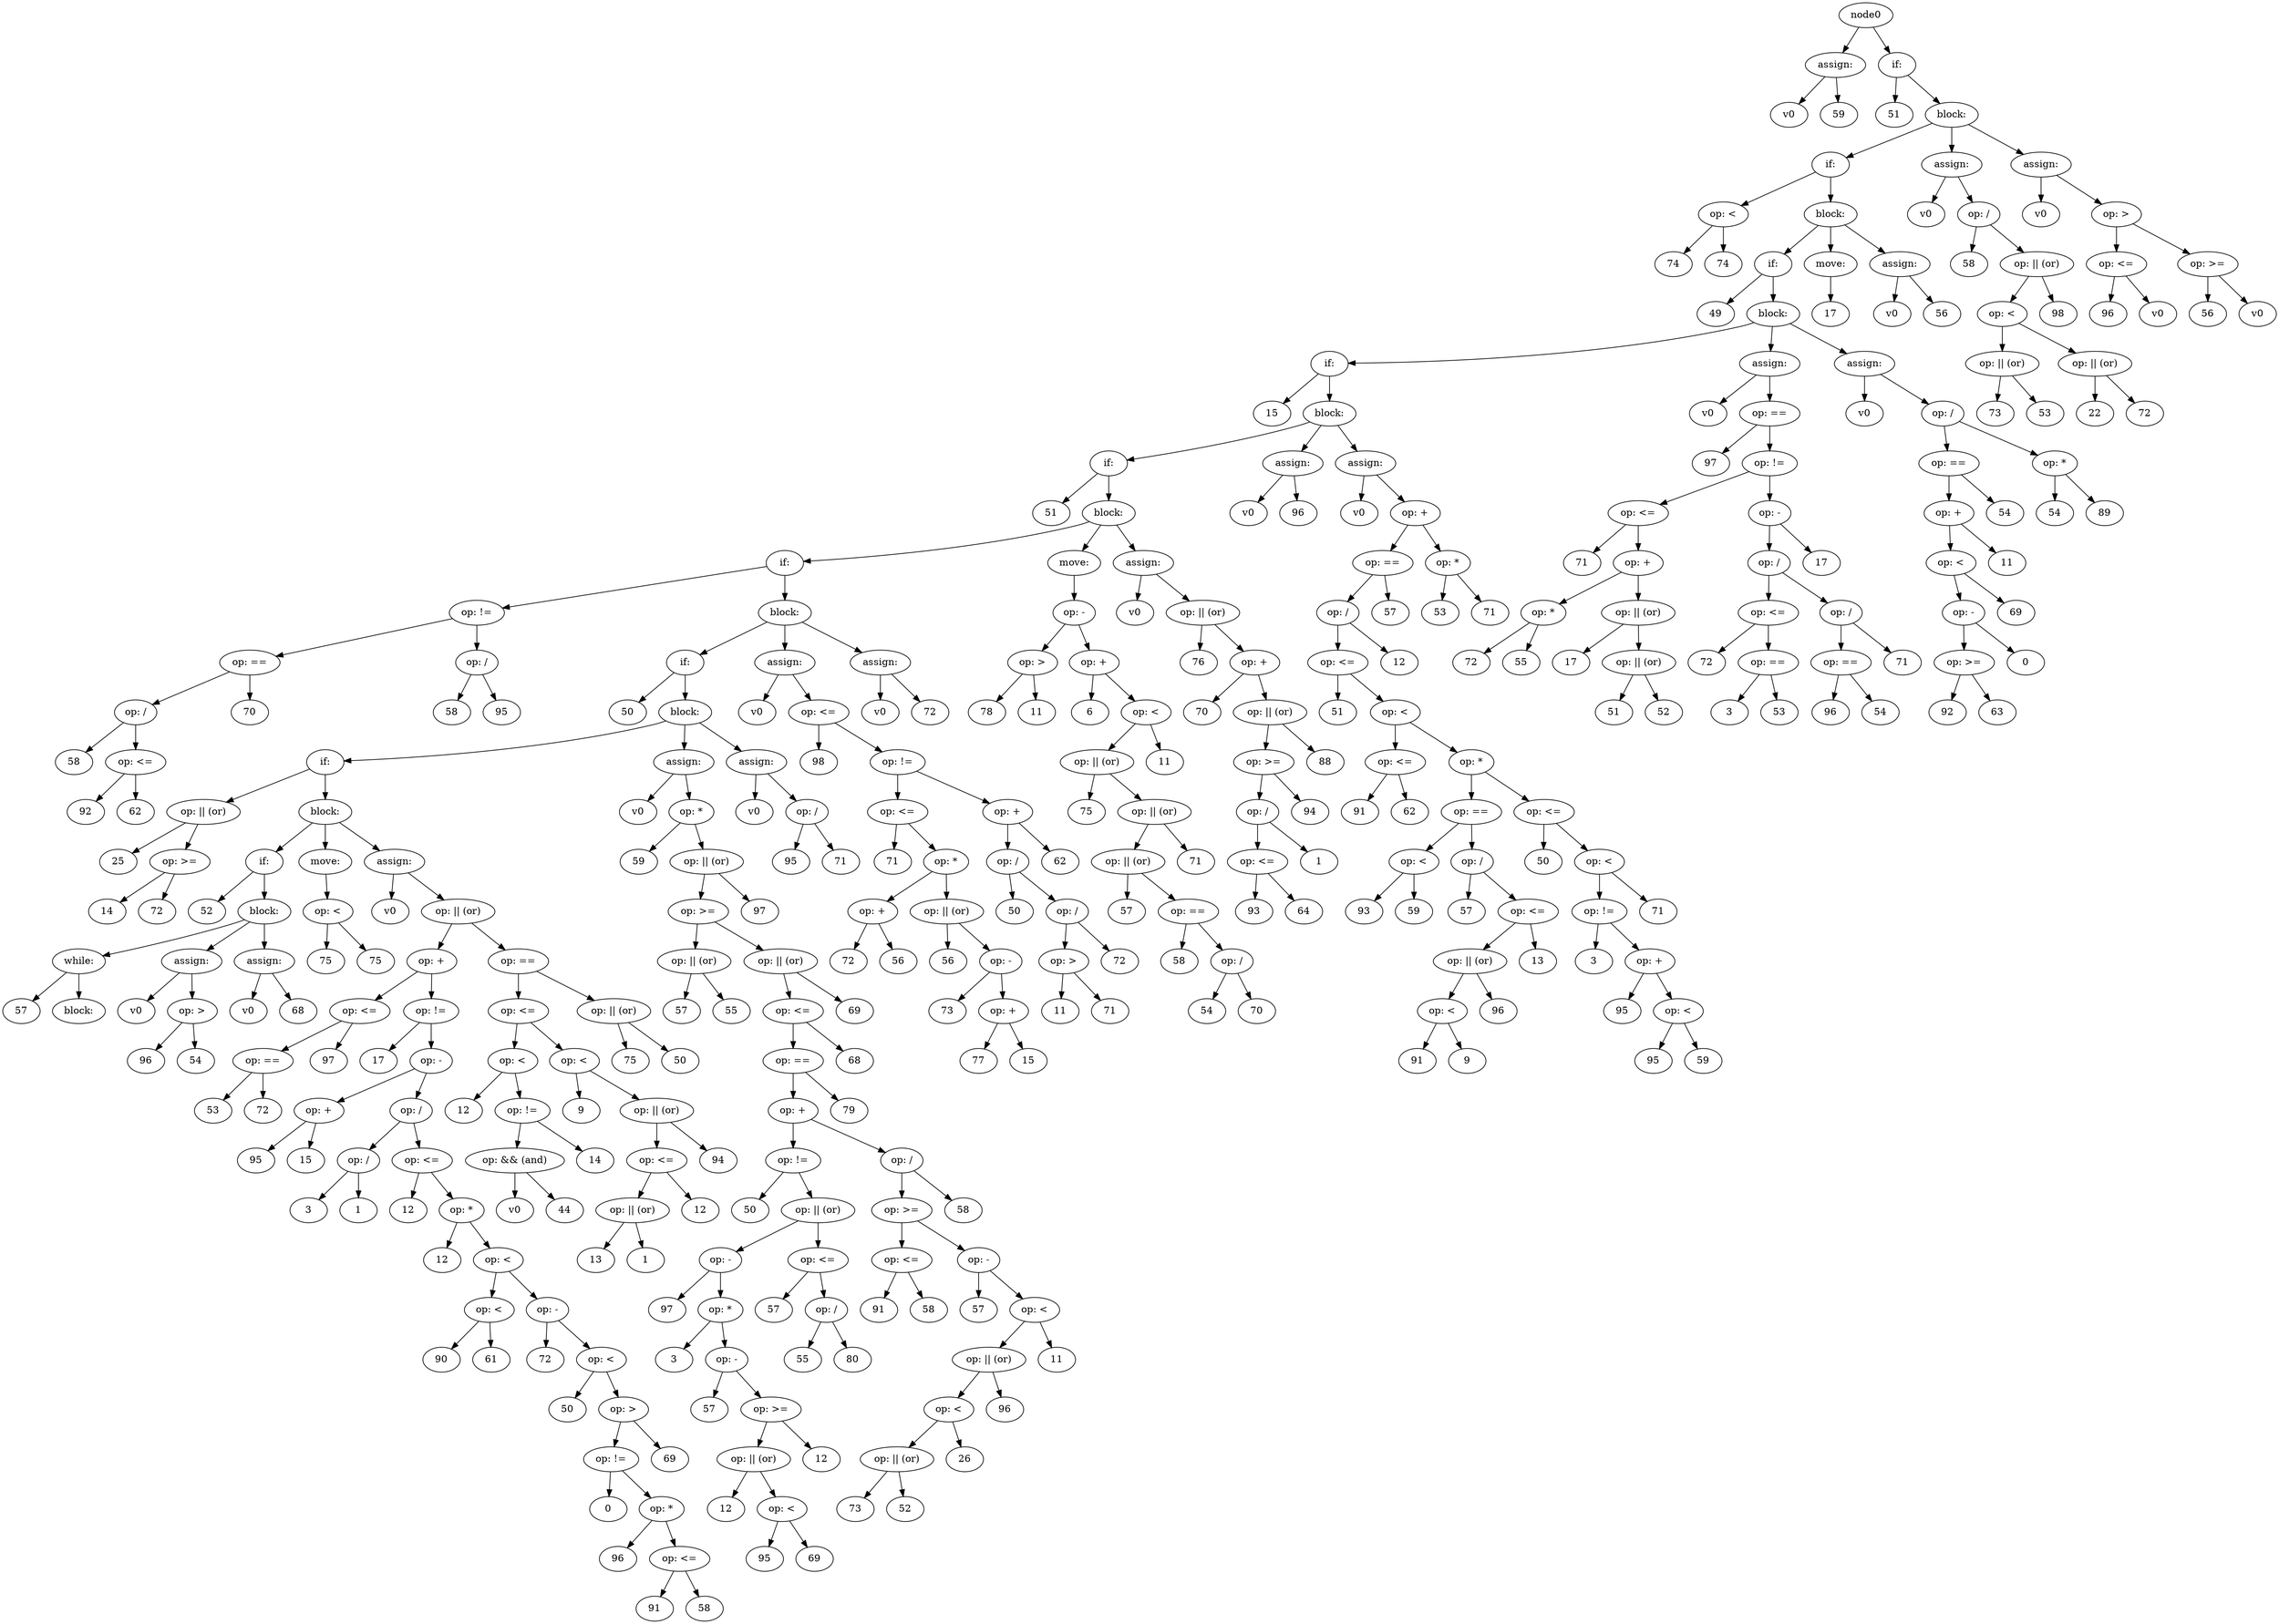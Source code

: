 digraph G {
node9361480 [ label = "assign:"];
node0 -> node9361480;
node9361481 [ label = "v0"];
node9361480 -> node9361481;
node9361482 [ label = "59"];
node9361480 -> node9361482;
node9361483 [ label = "if:"];
node0 -> node9361483;
node9361484 [ label = "51"];
node9361483 -> node9361484;
node9361485 [ label = "block:" ];
node9361483 -> node9361485;
node9361486 [ label = "if:"];
node9361485 -> node9361486;
node9361488 [ label = "74"];
node9361487 -> node9361488;
node9361487 [ label = "op: <"];
node9361489 [ label = "74"];
node9361487 -> node9361489;
node9361486 -> node9361487;
node9361490 [ label = "block:" ];
node9361486 -> node9361490;
node9361491 [ label = "if:"];
node9361490 -> node9361491;
node9361492 [ label = "49"];
node9361491 -> node9361492;
node9361493 [ label = "block:" ];
node9361491 -> node9361493;
node9361494 [ label = "if:"];
node9361493 -> node9361494;
node9361495 [ label = "15"];
node9361494 -> node9361495;
node9361496 [ label = "block:" ];
node9361494 -> node9361496;
node9361497 [ label = "if:"];
node9361496 -> node9361497;
node9361498 [ label = "51"];
node9361497 -> node9361498;
node9361499 [ label = "block:" ];
node9361497 -> node9361499;
node9361500 [ label = "if:"];
node9361499 -> node9361500;
node9361504 [ label = "58"];
node9361503 -> node9361504;
node9361503 [ label = "op: /"];
node9361506 [ label = "92"];
node9361505 -> node9361506;
node9361505 [ label = "op: <="];
node9361507 [ label = "62"];
node9361505 -> node9361507;
node9361503 -> node9361505;
node9361502 -> node9361503;
node9361502 [ label = "op: =="];
node9361508 [ label = "70"];
node9361502 -> node9361508;
node9361501 -> node9361502;
node9361501 [ label = "op: !="];
node9361510 [ label = "58"];
node9361509 -> node9361510;
node9361509 [ label = "op: /"];
node9361511 [ label = "95"];
node9361509 -> node9361511;
node9361501 -> node9361509;
node9361500 -> node9361501;
node9361512 [ label = "block:" ];
node9361500 -> node9361512;
node9361513 [ label = "if:"];
node9361512 -> node9361513;
node9361514 [ label = "50"];
node9361513 -> node9361514;
node9361515 [ label = "block:" ];
node9361513 -> node9361515;
node9361516 [ label = "if:"];
node9361515 -> node9361516;
node9361518 [ label = "25"];
node9361517 -> node9361518;
node9361517 [ label = "op: || (or)"];
node9361520 [ label = "14"];
node9361519 -> node9361520;
node9361519 [ label = "op: >="];
node9361521 [ label = "72"];
node9361519 -> node9361521;
node9361517 -> node9361519;
node9361516 -> node9361517;
node9361522 [ label = "block:" ];
node9361516 -> node9361522;
node9361523 [ label = "if:"];
node9361522 -> node9361523;
node9361524 [ label = "52"];
node9361523 -> node9361524;
node9361525 [ label = "block:" ];
node9361523 -> node9361525;
node9361526 [ label = "while:"];
node9361525 -> node9361526;
node9361527 [ label = "57"];
node9361526 -> node9361527;
node9361528 [ label = "block:" ];
node9361526 -> node9361528;
node9361529 [ label = "assign:"];
node9361525 -> node9361529;
node9361530 [ label = "v0"];
node9361529 -> node9361530;
node9361532 [ label = "96"];
node9361531 -> node9361532;
node9361531 [ label = "op: >"];
node9361533 [ label = "54"];
node9361531 -> node9361533;
node9361529 -> node9361531;
node9361534 [ label = "assign:"];
node9361525 -> node9361534;
node9361535 [ label = "v0"];
node9361534 -> node9361535;
node9361536 [ label = "68"];
node9361534 -> node9361536;
node9361537 [ label = "move:"];
node9361522 -> node9361537;
node9361539 [ label = "75"];
node9361538 -> node9361539;
node9361538 [ label = "op: <"];
node9361540 [ label = "75"];
node9361538 -> node9361540;
node9361537 -> node9361538;
node9361541 [ label = "assign:"];
node9361522 -> node9361541;
node9361542 [ label = "v0"];
node9361541 -> node9361542;
node9361547 [ label = "53"];
node9361546 -> node9361547;
node9361546 [ label = "op: =="];
node9361548 [ label = "72"];
node9361546 -> node9361548;
node9361545 -> node9361546;
node9361545 [ label = "op: <="];
node9361549 [ label = "97"];
node9361545 -> node9361549;
node9361544 -> node9361545;
node9361544 [ label = "op: +"];
node9361551 [ label = "17"];
node9361550 -> node9361551;
node9361550 [ label = "op: !="];
node9361554 [ label = "95"];
node9361553 -> node9361554;
node9361553 [ label = "op: +"];
node9361555 [ label = "15"];
node9361553 -> node9361555;
node9361552 -> node9361553;
node9361552 [ label = "op: -"];
node9361558 [ label = "3"];
node9361557 -> node9361558;
node9361557 [ label = "op: /"];
node9361559 [ label = "1"];
node9361557 -> node9361559;
node9361556 -> node9361557;
node9361556 [ label = "op: /"];
node9361561 [ label = "12"];
node9361560 -> node9361561;
node9361560 [ label = "op: <="];
node9361563 [ label = "12"];
node9361562 -> node9361563;
node9361562 [ label = "op: *"];
node9361566 [ label = "90"];
node9361565 -> node9361566;
node9361565 [ label = "op: <"];
node9361567 [ label = "61"];
node9361565 -> node9361567;
node9361564 -> node9361565;
node9361564 [ label = "op: <"];
node9361569 [ label = "72"];
node9361568 -> node9361569;
node9361568 [ label = "op: -"];
node9361571 [ label = "50"];
node9361570 -> node9361571;
node9361570 [ label = "op: <"];
node9361574 [ label = "0"];
node9361573 -> node9361574;
node9361573 [ label = "op: !="];
node9361576 [ label = "96"];
node9361575 -> node9361576;
node9361575 [ label = "op: *"];
node9361578 [ label = "91"];
node9361577 -> node9361578;
node9361577 [ label = "op: <="];
node9361579 [ label = "58"];
node9361577 -> node9361579;
node9361575 -> node9361577;
node9361573 -> node9361575;
node9361572 -> node9361573;
node9361572 [ label = "op: >"];
node9361580 [ label = "69"];
node9361572 -> node9361580;
node9361570 -> node9361572;
node9361568 -> node9361570;
node9361564 -> node9361568;
node9361562 -> node9361564;
node9361560 -> node9361562;
node9361556 -> node9361560;
node9361552 -> node9361556;
node9361550 -> node9361552;
node9361544 -> node9361550;
node9361543 -> node9361544;
node9361543 [ label = "op: || (or)"];
node9361584 [ label = "12"];
node9361583 -> node9361584;
node9361583 [ label = "op: <"];
node9361587 [ label = "v0"];
node9361586 -> node9361587;
node9361586 [ label = "op: && (and)"];
node9361588 [ label = "44"];
node9361586 -> node9361588;
node9361585 -> node9361586;
node9361585 [ label = "op: !="];
node9361589 [ label = "14"];
node9361585 -> node9361589;
node9361583 -> node9361585;
node9361582 -> node9361583;
node9361582 [ label = "op: <="];
node9361591 [ label = "9"];
node9361590 -> node9361591;
node9361590 [ label = "op: <"];
node9361595 [ label = "13"];
node9361594 -> node9361595;
node9361594 [ label = "op: || (or)"];
node9361596 [ label = "1"];
node9361594 -> node9361596;
node9361593 -> node9361594;
node9361593 [ label = "op: <="];
node9361597 [ label = "12"];
node9361593 -> node9361597;
node9361592 -> node9361593;
node9361592 [ label = "op: || (or)"];
node9361598 [ label = "94"];
node9361592 -> node9361598;
node9361590 -> node9361592;
node9361582 -> node9361590;
node9361581 -> node9361582;
node9361581 [ label = "op: =="];
node9361600 [ label = "75"];
node9361599 -> node9361600;
node9361599 [ label = "op: || (or)"];
node9361601 [ label = "50"];
node9361599 -> node9361601;
node9361581 -> node9361599;
node9361543 -> node9361581;
node9361541 -> node9361543;
node9361602 [ label = "assign:"];
node9361515 -> node9361602;
node9361603 [ label = "v0"];
node9361602 -> node9361603;
node9361605 [ label = "59"];
node9361604 -> node9361605;
node9361604 [ label = "op: *"];
node9361609 [ label = "57"];
node9361608 -> node9361609;
node9361608 [ label = "op: || (or)"];
node9361610 [ label = "55"];
node9361608 -> node9361610;
node9361607 -> node9361608;
node9361607 [ label = "op: >="];
node9361616 [ label = "50"];
node9361615 -> node9361616;
node9361615 [ label = "op: !="];
node9361619 [ label = "97"];
node9361618 -> node9361619;
node9361618 [ label = "op: -"];
node9361621 [ label = "3"];
node9361620 -> node9361621;
node9361620 [ label = "op: *"];
node9361623 [ label = "57"];
node9361622 -> node9361623;
node9361622 [ label = "op: -"];
node9361626 [ label = "12"];
node9361625 -> node9361626;
node9361625 [ label = "op: || (or)"];
node9361628 [ label = "95"];
node9361627 -> node9361628;
node9361627 [ label = "op: <"];
node9361629 [ label = "69"];
node9361627 -> node9361629;
node9361625 -> node9361627;
node9361624 -> node9361625;
node9361624 [ label = "op: >="];
node9361630 [ label = "12"];
node9361624 -> node9361630;
node9361622 -> node9361624;
node9361620 -> node9361622;
node9361618 -> node9361620;
node9361617 -> node9361618;
node9361617 [ label = "op: || (or)"];
node9361632 [ label = "57"];
node9361631 -> node9361632;
node9361631 [ label = "op: <="];
node9361634 [ label = "55"];
node9361633 -> node9361634;
node9361633 [ label = "op: /"];
node9361635 [ label = "80"];
node9361633 -> node9361635;
node9361631 -> node9361633;
node9361617 -> node9361631;
node9361615 -> node9361617;
node9361614 -> node9361615;
node9361614 [ label = "op: +"];
node9361639 [ label = "91"];
node9361638 -> node9361639;
node9361638 [ label = "op: <="];
node9361640 [ label = "58"];
node9361638 -> node9361640;
node9361637 -> node9361638;
node9361637 [ label = "op: >="];
node9361642 [ label = "57"];
node9361641 -> node9361642;
node9361641 [ label = "op: -"];
node9361647 [ label = "73"];
node9361646 -> node9361647;
node9361646 [ label = "op: || (or)"];
node9361648 [ label = "52"];
node9361646 -> node9361648;
node9361645 -> node9361646;
node9361645 [ label = "op: <"];
node9361649 [ label = "26"];
node9361645 -> node9361649;
node9361644 -> node9361645;
node9361644 [ label = "op: || (or)"];
node9361650 [ label = "96"];
node9361644 -> node9361650;
node9361643 -> node9361644;
node9361643 [ label = "op: <"];
node9361651 [ label = "11"];
node9361643 -> node9361651;
node9361641 -> node9361643;
node9361637 -> node9361641;
node9361636 -> node9361637;
node9361636 [ label = "op: /"];
node9361652 [ label = "58"];
node9361636 -> node9361652;
node9361614 -> node9361636;
node9361613 -> node9361614;
node9361613 [ label = "op: =="];
node9361653 [ label = "79"];
node9361613 -> node9361653;
node9361612 -> node9361613;
node9361612 [ label = "op: <="];
node9361654 [ label = "68"];
node9361612 -> node9361654;
node9361611 -> node9361612;
node9361611 [ label = "op: || (or)"];
node9361655 [ label = "69"];
node9361611 -> node9361655;
node9361607 -> node9361611;
node9361606 -> node9361607;
node9361606 [ label = "op: || (or)"];
node9361656 [ label = "97"];
node9361606 -> node9361656;
node9361604 -> node9361606;
node9361602 -> node9361604;
node9361657 [ label = "assign:"];
node9361515 -> node9361657;
node9361658 [ label = "v0"];
node9361657 -> node9361658;
node9361660 [ label = "95"];
node9361659 -> node9361660;
node9361659 [ label = "op: /"];
node9361661 [ label = "71"];
node9361659 -> node9361661;
node9361657 -> node9361659;
node9361662 [ label = "assign:"];
node9361512 -> node9361662;
node9361663 [ label = "v0"];
node9361662 -> node9361663;
node9361665 [ label = "98"];
node9361664 -> node9361665;
node9361664 [ label = "op: <="];
node9361668 [ label = "71"];
node9361667 -> node9361668;
node9361667 [ label = "op: <="];
node9361671 [ label = "72"];
node9361670 -> node9361671;
node9361670 [ label = "op: +"];
node9361672 [ label = "56"];
node9361670 -> node9361672;
node9361669 -> node9361670;
node9361669 [ label = "op: *"];
node9361674 [ label = "56"];
node9361673 -> node9361674;
node9361673 [ label = "op: || (or)"];
node9361676 [ label = "73"];
node9361675 -> node9361676;
node9361675 [ label = "op: -"];
node9361678 [ label = "77"];
node9361677 -> node9361678;
node9361677 [ label = "op: +"];
node9361679 [ label = "15"];
node9361677 -> node9361679;
node9361675 -> node9361677;
node9361673 -> node9361675;
node9361669 -> node9361673;
node9361667 -> node9361669;
node9361666 -> node9361667;
node9361666 [ label = "op: !="];
node9361682 [ label = "50"];
node9361681 -> node9361682;
node9361681 [ label = "op: /"];
node9361685 [ label = "11"];
node9361684 -> node9361685;
node9361684 [ label = "op: >"];
node9361686 [ label = "71"];
node9361684 -> node9361686;
node9361683 -> node9361684;
node9361683 [ label = "op: /"];
node9361687 [ label = "72"];
node9361683 -> node9361687;
node9361681 -> node9361683;
node9361680 -> node9361681;
node9361680 [ label = "op: +"];
node9361844 [ label = "62"];
node9361680 -> node9361844;
node9361666 -> node9361680;
node9361664 -> node9361666;
node9361662 -> node9361664;
node9361689 [ label = "assign:"];
node9361512 -> node9361689;
node9361690 [ label = "v0"];
node9361689 -> node9361690;
node9361691 [ label = "72"];
node9361689 -> node9361691;
node9361692 [ label = "move:"];
node9361499 -> node9361692;
node9361695 [ label = "78"];
node9361694 -> node9361695;
node9361694 [ label = "op: >"];
node9361696 [ label = "11"];
node9361694 -> node9361696;
node9361693 -> node9361694;
node9361693 [ label = "op: -"];
node9361698 [ label = "6"];
node9361697 -> node9361698;
node9361697 [ label = "op: +"];
node9361701 [ label = "75"];
node9361700 -> node9361701;
node9361700 [ label = "op: || (or)"];
node9361704 [ label = "57"];
node9361703 -> node9361704;
node9361703 [ label = "op: || (or)"];
node9361706 [ label = "58"];
node9361705 -> node9361706;
node9361705 [ label = "op: =="];
node9361708 [ label = "54"];
node9361707 -> node9361708;
node9361707 [ label = "op: /"];
node9361709 [ label = "70"];
node9361707 -> node9361709;
node9361705 -> node9361707;
node9361703 -> node9361705;
node9361702 -> node9361703;
node9361702 [ label = "op: || (or)"];
node9361710 [ label = "71"];
node9361702 -> node9361710;
node9361700 -> node9361702;
node9361699 -> node9361700;
node9361699 [ label = "op: <"];
node9361711 [ label = "11"];
node9361699 -> node9361711;
node9361697 -> node9361699;
node9361693 -> node9361697;
node9361692 -> node9361693;
node9361712 [ label = "assign:"];
node9361499 -> node9361712;
node9361713 [ label = "v0"];
node9361712 -> node9361713;
node9361715 [ label = "76"];
node9361714 -> node9361715;
node9361714 [ label = "op: || (or)"];
node9361717 [ label = "70"];
node9361716 -> node9361717;
node9361716 [ label = "op: +"];
node9361722 [ label = "93"];
node9361721 -> node9361722;
node9361721 [ label = "op: <="];
node9361723 [ label = "64"];
node9361721 -> node9361723;
node9361720 -> node9361721;
node9361720 [ label = "op: /"];
node9361724 [ label = "1"];
node9361720 -> node9361724;
node9361719 -> node9361720;
node9361719 [ label = "op: >="];
node9361725 [ label = "94"];
node9361719 -> node9361725;
node9361718 -> node9361719;
node9361718 [ label = "op: || (or)"];
node9361726 [ label = "88"];
node9361718 -> node9361726;
node9361716 -> node9361718;
node9361714 -> node9361716;
node9361712 -> node9361714;
node9361727 [ label = "assign:"];
node9361496 -> node9361727;
node9361728 [ label = "v0"];
node9361727 -> node9361728;
node9361729 [ label = "96"];
node9361727 -> node9361729;
node9361730 [ label = "assign:"];
node9361496 -> node9361730;
node9361731 [ label = "v0"];
node9361730 -> node9361731;
node9361736 [ label = "51"];
node9361735 -> node9361736;
node9361735 [ label = "op: <="];
node9361739 [ label = "91"];
node9361738 -> node9361739;
node9361738 [ label = "op: <="];
node9361740 [ label = "62"];
node9361738 -> node9361740;
node9361737 -> node9361738;
node9361737 [ label = "op: <"];
node9361744 [ label = "93"];
node9361743 -> node9361744;
node9361743 [ label = "op: <"];
node9361745 [ label = "59"];
node9361743 -> node9361745;
node9361742 -> node9361743;
node9361742 [ label = "op: =="];
node9361747 [ label = "57"];
node9361746 -> node9361747;
node9361746 [ label = "op: /"];
node9361751 [ label = "91"];
node9361750 -> node9361751;
node9361750 [ label = "op: <"];
node9361752 [ label = "9"];
node9361750 -> node9361752;
node9361749 -> node9361750;
node9361749 [ label = "op: || (or)"];
node9361753 [ label = "96"];
node9361749 -> node9361753;
node9361748 -> node9361749;
node9361748 [ label = "op: <="];
node9361754 [ label = "13"];
node9361748 -> node9361754;
node9361746 -> node9361748;
node9361742 -> node9361746;
node9361741 -> node9361742;
node9361741 [ label = "op: *"];
node9361756 [ label = "50"];
node9361755 -> node9361756;
node9361755 [ label = "op: <="];
node9361759 [ label = "3"];
node9361758 -> node9361759;
node9361758 [ label = "op: !="];
node9361761 [ label = "95"];
node9361760 -> node9361761;
node9361760 [ label = "op: +"];
node9361763 [ label = "95"];
node9361762 -> node9361763;
node9361762 [ label = "op: <"];
node9361764 [ label = "59"];
node9361762 -> node9361764;
node9361760 -> node9361762;
node9361758 -> node9361760;
node9361757 -> node9361758;
node9361757 [ label = "op: <"];
node9361765 [ label = "71"];
node9361757 -> node9361765;
node9361755 -> node9361757;
node9361741 -> node9361755;
node9361737 -> node9361741;
node9361735 -> node9361737;
node9361734 -> node9361735;
node9361734 [ label = "op: /"];
node9361766 [ label = "12"];
node9361734 -> node9361766;
node9361733 -> node9361734;
node9361733 [ label = "op: =="];
node9361767 [ label = "57"];
node9361733 -> node9361767;
node9361732 -> node9361733;
node9361732 [ label = "op: +"];
node9361769 [ label = "53"];
node9361768 -> node9361769;
node9361768 [ label = "op: *"];
node9361770 [ label = "71"];
node9361768 -> node9361770;
node9361732 -> node9361768;
node9361730 -> node9361732;
node9361771 [ label = "assign:"];
node9361493 -> node9361771;
node9361772 [ label = "v0"];
node9361771 -> node9361772;
node9361774 [ label = "97"];
node9361773 -> node9361774;
node9361773 [ label = "op: =="];
node9361777 [ label = "71"];
node9361776 -> node9361777;
node9361776 [ label = "op: <="];
node9361780 [ label = "72"];
node9361779 -> node9361780;
node9361779 [ label = "op: *"];
node9361781 [ label = "55"];
node9361779 -> node9361781;
node9361778 -> node9361779;
node9361778 [ label = "op: +"];
node9361783 [ label = "17"];
node9361782 -> node9361783;
node9361782 [ label = "op: || (or)"];
node9361785 [ label = "51"];
node9361784 -> node9361785;
node9361784 [ label = "op: || (or)"];
node9361786 [ label = "52"];
node9361784 -> node9361786;
node9361782 -> node9361784;
node9361778 -> node9361782;
node9361776 -> node9361778;
node9361775 -> node9361776;
node9361775 [ label = "op: !="];
node9361790 [ label = "72"];
node9361789 -> node9361790;
node9361789 [ label = "op: <="];
node9361792 [ label = "3"];
node9361791 -> node9361792;
node9361791 [ label = "op: =="];
node9361793 [ label = "53"];
node9361791 -> node9361793;
node9361789 -> node9361791;
node9361788 -> node9361789;
node9361788 [ label = "op: /"];
node9361796 [ label = "96"];
node9361795 -> node9361796;
node9361795 [ label = "op: =="];
node9361797 [ label = "54"];
node9361795 -> node9361797;
node9361794 -> node9361795;
node9361794 [ label = "op: /"];
node9361798 [ label = "71"];
node9361794 -> node9361798;
node9361788 -> node9361794;
node9361787 -> node9361788;
node9361787 [ label = "op: -"];
node9361799 [ label = "17"];
node9361787 -> node9361799;
node9361775 -> node9361787;
node9361773 -> node9361775;
node9361771 -> node9361773;
node9361800 [ label = "assign:"];
node9361493 -> node9361800;
node9361801 [ label = "v0"];
node9361800 -> node9361801;
node9361808 [ label = "92"];
node9361807 -> node9361808;
node9361807 [ label = "op: >="];
node9361809 [ label = "63"];
node9361807 -> node9361809;
node9361806 -> node9361807;
node9361806 [ label = "op: -"];
node9361810 [ label = "0"];
node9361806 -> node9361810;
node9361805 -> node9361806;
node9361805 [ label = "op: <"];
node9361811 [ label = "69"];
node9361805 -> node9361811;
node9361804 -> node9361805;
node9361804 [ label = "op: +"];
node9361812 [ label = "11"];
node9361804 -> node9361812;
node9361803 -> node9361804;
node9361803 [ label = "op: =="];
node9361813 [ label = "54"];
node9361803 -> node9361813;
node9361802 -> node9361803;
node9361802 [ label = "op: /"];
node9361815 [ label = "54"];
node9361814 -> node9361815;
node9361814 [ label = "op: *"];
node9361816 [ label = "89"];
node9361814 -> node9361816;
node9361802 -> node9361814;
node9361800 -> node9361802;
node9361817 [ label = "move:"];
node9361490 -> node9361817;
node9361818 [ label = "17"];
node9361817 -> node9361818;
node9361819 [ label = "assign:"];
node9361490 -> node9361819;
node9361820 [ label = "v0"];
node9361819 -> node9361820;
node9361821 [ label = "56"];
node9361819 -> node9361821;
node9361822 [ label = "assign:"];
node9361485 -> node9361822;
node9361823 [ label = "v0"];
node9361822 -> node9361823;
node9361825 [ label = "58"];
node9361824 -> node9361825;
node9361824 [ label = "op: /"];
node9361829 [ label = "73"];
node9361828 -> node9361829;
node9361828 [ label = "op: || (or)"];
node9361830 [ label = "53"];
node9361828 -> node9361830;
node9361827 -> node9361828;
node9361827 [ label = "op: <"];
node9361832 [ label = "22"];
node9361831 -> node9361832;
node9361831 [ label = "op: || (or)"];
node9361833 [ label = "72"];
node9361831 -> node9361833;
node9361827 -> node9361831;
node9361826 -> node9361827;
node9361826 [ label = "op: || (or)"];
node9361834 [ label = "98"];
node9361826 -> node9361834;
node9361824 -> node9361826;
node9361822 -> node9361824;
node9361835 [ label = "assign:"];
node9361485 -> node9361835;
node9361836 [ label = "v0"];
node9361835 -> node9361836;
node9361839 [ label = "96"];
node9361838 -> node9361839;
node9361838 [ label = "op: <="];
node9361840 [ label = "v0"];
node9361838 -> node9361840;
node9361837 -> node9361838;
node9361837 [ label = "op: >"];
node9361842 [ label = "56"];
node9361841 -> node9361842;
node9361841 [ label = "op: >="];
node9361843 [ label = "v0"];
node9361841 -> node9361843;
node9361837 -> node9361841;
node9361835 -> node9361837;

}
